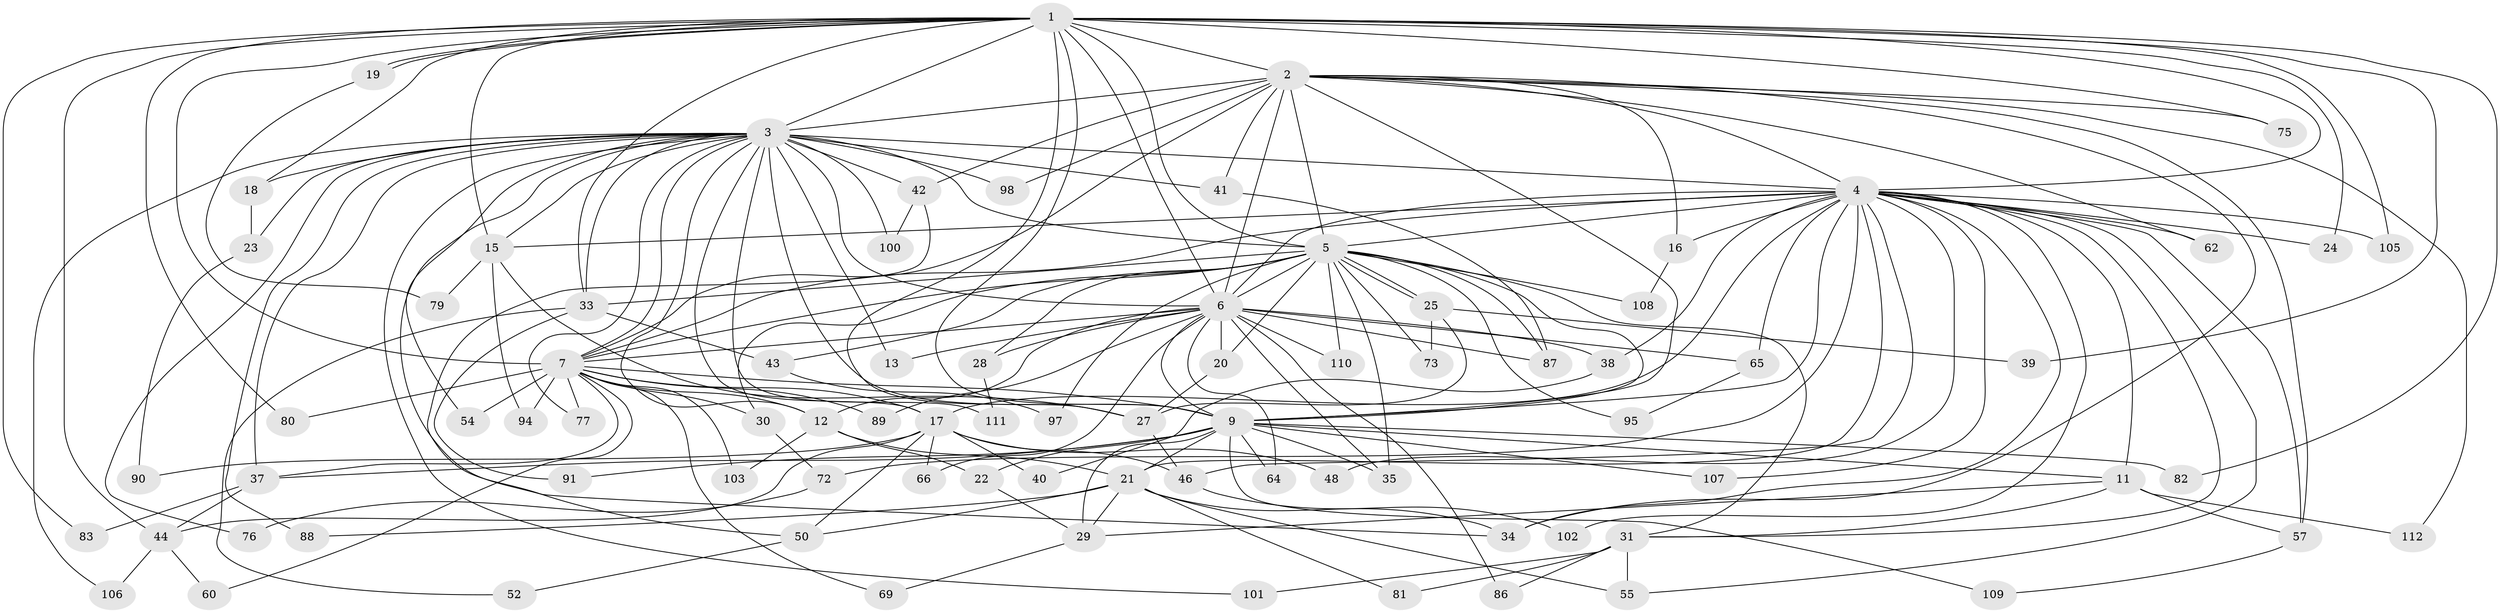 // Generated by graph-tools (version 1.1) at 2025/23/03/03/25 07:23:46]
// undirected, 83 vertices, 198 edges
graph export_dot {
graph [start="1"]
  node [color=gray90,style=filled];
  1 [super="+14"];
  2 [super="+8"];
  3 [super="+10"];
  4 [super="+36"];
  5 [super="+51"];
  6 [super="+96"];
  7 [super="+99"];
  9 [super="+47"];
  11 [super="+84"];
  12 [super="+26"];
  13;
  15 [super="+49"];
  16 [super="+92"];
  17 [super="+93"];
  18 [super="+70"];
  19;
  20 [super="+63"];
  21 [super="+68"];
  22;
  23;
  24;
  25;
  27 [super="+32"];
  28;
  29 [super="+45"];
  30 [super="+61"];
  31 [super="+58"];
  33 [super="+78"];
  34 [super="+56"];
  35 [super="+67"];
  37;
  38;
  39;
  40;
  41;
  42;
  43;
  44 [super="+53"];
  46 [super="+71"];
  48;
  50 [super="+74"];
  52;
  54;
  55 [super="+85"];
  57 [super="+59"];
  60;
  62;
  64;
  65;
  66;
  69;
  72;
  73;
  75;
  76;
  77;
  79;
  80;
  81;
  82;
  83;
  86;
  87 [super="+104"];
  88;
  89;
  90;
  91;
  94;
  95;
  97;
  98;
  100;
  101;
  102;
  103;
  105;
  106;
  107;
  108;
  109;
  110;
  111;
  112;
  1 -- 2 [weight=2];
  1 -- 3 [weight=2];
  1 -- 4;
  1 -- 5 [weight=2];
  1 -- 6;
  1 -- 7 [weight=2];
  1 -- 9;
  1 -- 18;
  1 -- 19;
  1 -- 19;
  1 -- 24;
  1 -- 27;
  1 -- 33;
  1 -- 39;
  1 -- 80;
  1 -- 83;
  1 -- 105;
  1 -- 82;
  1 -- 75;
  1 -- 15;
  1 -- 44;
  2 -- 3 [weight=4];
  2 -- 4 [weight=2];
  2 -- 5 [weight=2];
  2 -- 6 [weight=2];
  2 -- 7 [weight=2];
  2 -- 9 [weight=2];
  2 -- 16 [weight=2];
  2 -- 34;
  2 -- 62;
  2 -- 75;
  2 -- 98;
  2 -- 42;
  2 -- 41;
  2 -- 112;
  2 -- 57;
  3 -- 4 [weight=2];
  3 -- 5 [weight=2];
  3 -- 6 [weight=2];
  3 -- 7 [weight=3];
  3 -- 9 [weight=2];
  3 -- 12;
  3 -- 15;
  3 -- 17;
  3 -- 18 [weight=2];
  3 -- 23;
  3 -- 34;
  3 -- 37;
  3 -- 88;
  3 -- 101;
  3 -- 76;
  3 -- 13;
  3 -- 77;
  3 -- 98;
  3 -- 100;
  3 -- 41;
  3 -- 42;
  3 -- 106;
  3 -- 111;
  3 -- 54;
  3 -- 33;
  4 -- 5;
  4 -- 6;
  4 -- 7;
  4 -- 9;
  4 -- 11;
  4 -- 17;
  4 -- 24;
  4 -- 38;
  4 -- 48;
  4 -- 55;
  4 -- 57;
  4 -- 62;
  4 -- 72;
  4 -- 105;
  4 -- 107;
  4 -- 31;
  4 -- 16;
  4 -- 65;
  4 -- 34;
  4 -- 102;
  4 -- 15;
  4 -- 21;
  4 -- 46;
  5 -- 6;
  5 -- 7;
  5 -- 9;
  5 -- 20;
  5 -- 25;
  5 -- 25;
  5 -- 28;
  5 -- 30;
  5 -- 31;
  5 -- 33;
  5 -- 35;
  5 -- 43;
  5 -- 73;
  5 -- 87;
  5 -- 95;
  5 -- 97;
  5 -- 108;
  5 -- 110;
  6 -- 7;
  6 -- 9;
  6 -- 12;
  6 -- 13;
  6 -- 20;
  6 -- 28;
  6 -- 38;
  6 -- 64;
  6 -- 65;
  6 -- 66;
  6 -- 86;
  6 -- 87;
  6 -- 89;
  6 -- 110;
  6 -- 35 [weight=2];
  7 -- 9;
  7 -- 30 [weight=2];
  7 -- 37;
  7 -- 54;
  7 -- 60;
  7 -- 69;
  7 -- 77;
  7 -- 80;
  7 -- 89;
  7 -- 94;
  7 -- 103;
  7 -- 12;
  7 -- 17;
  9 -- 11;
  9 -- 21;
  9 -- 22;
  9 -- 35;
  9 -- 64;
  9 -- 82;
  9 -- 91;
  9 -- 107;
  9 -- 109;
  9 -- 37;
  9 -- 29;
  11 -- 31;
  11 -- 112;
  11 -- 29;
  11 -- 57;
  12 -- 21;
  12 -- 22;
  12 -- 103;
  15 -- 79;
  15 -- 94;
  15 -- 27;
  16 -- 108;
  17 -- 40;
  17 -- 44;
  17 -- 46;
  17 -- 48;
  17 -- 50;
  17 -- 66;
  17 -- 90;
  18 -- 23;
  19 -- 79;
  20 -- 27;
  21 -- 29;
  21 -- 55;
  21 -- 81;
  21 -- 88;
  21 -- 34;
  21 -- 50;
  22 -- 29;
  23 -- 90;
  25 -- 27;
  25 -- 39;
  25 -- 73;
  27 -- 46;
  28 -- 111;
  29 -- 69;
  30 -- 72;
  31 -- 81;
  31 -- 86;
  31 -- 101;
  31 -- 55;
  33 -- 43;
  33 -- 52;
  33 -- 91;
  37 -- 44;
  37 -- 83;
  38 -- 40;
  41 -- 87;
  42 -- 50;
  42 -- 100;
  43 -- 97;
  44 -- 60;
  44 -- 106;
  46 -- 102;
  50 -- 52;
  57 -- 109;
  65 -- 95;
  72 -- 76;
}
